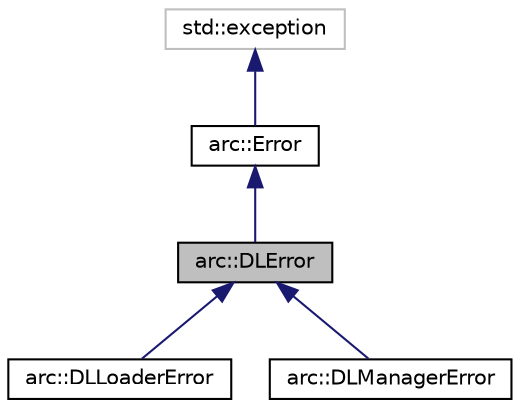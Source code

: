digraph "arc::DLError"
{
 // LATEX_PDF_SIZE
  edge [fontname="Helvetica",fontsize="10",labelfontname="Helvetica",labelfontsize="10"];
  node [fontname="Helvetica",fontsize="10",shape=record];
  Node1 [label="arc::DLError",height=0.2,width=0.4,color="black", fillcolor="grey75", style="filled", fontcolor="black",tooltip="Errors related to dynamic libraries."];
  Node2 -> Node1 [dir="back",color="midnightblue",fontsize="10",style="solid",fontname="Helvetica"];
  Node2 [label="arc::Error",height=0.2,width=0.4,color="black", fillcolor="white", style="filled",URL="$classarc_1_1Error.html",tooltip="Standard arcade error."];
  Node3 -> Node2 [dir="back",color="midnightblue",fontsize="10",style="solid",fontname="Helvetica"];
  Node3 [label="std::exception",height=0.2,width=0.4,color="grey75", fillcolor="white", style="filled",tooltip=" "];
  Node1 -> Node4 [dir="back",color="midnightblue",fontsize="10",style="solid",fontname="Helvetica"];
  Node4 [label="arc::DLLoaderError",height=0.2,width=0.4,color="black", fillcolor="white", style="filled",URL="$classarc_1_1DLLoaderError.html",tooltip="Errors related to loading dynamic libraries."];
  Node1 -> Node5 [dir="back",color="midnightblue",fontsize="10",style="solid",fontname="Helvetica"];
  Node5 [label="arc::DLManagerError",height=0.2,width=0.4,color="black", fillcolor="white", style="filled",URL="$classarc_1_1DLManagerError.html",tooltip="Errors related to managing dynamic libraries."];
}
